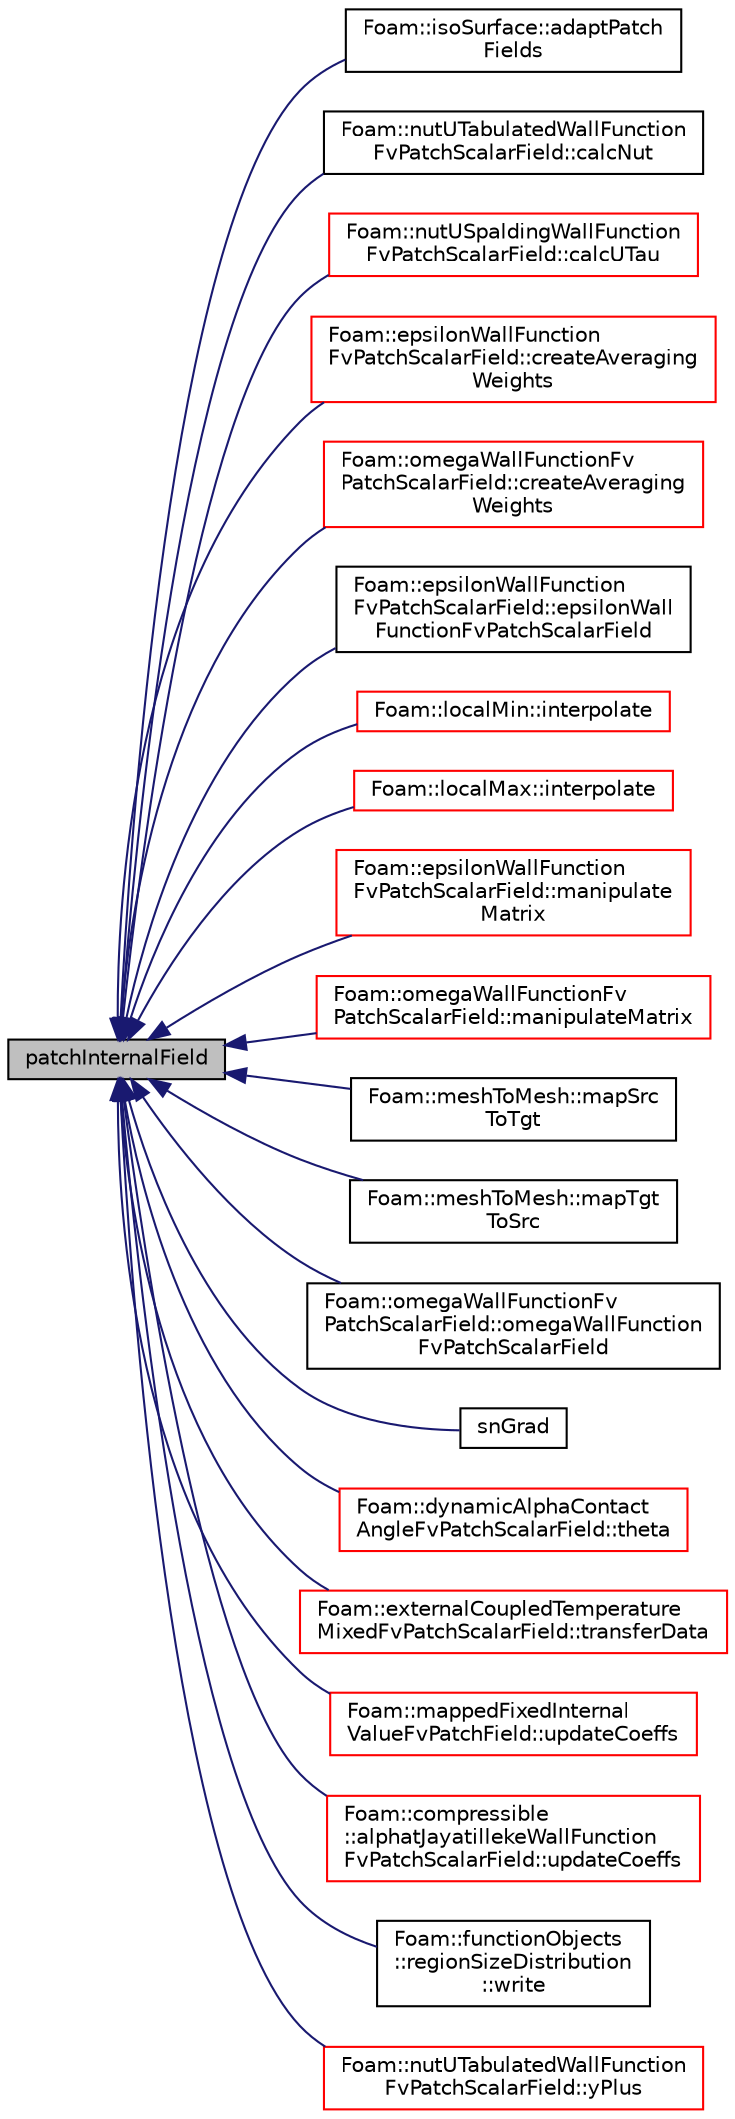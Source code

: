 digraph "patchInternalField"
{
  bgcolor="transparent";
  edge [fontname="Helvetica",fontsize="10",labelfontname="Helvetica",labelfontsize="10"];
  node [fontname="Helvetica",fontsize="10",shape=record];
  rankdir="LR";
  Node2126 [label="patchInternalField",height=0.2,width=0.4,color="black", fillcolor="grey75", style="filled", fontcolor="black"];
  Node2126 -> Node2127 [dir="back",color="midnightblue",fontsize="10",style="solid",fontname="Helvetica"];
  Node2127 [label="Foam::isoSurface::adaptPatch\lFields",height=0.2,width=0.4,color="black",URL="$a30621.html#a1f3e6ea9cc829d5a8fb0f0bb735cc434"];
  Node2126 -> Node2128 [dir="back",color="midnightblue",fontsize="10",style="solid",fontname="Helvetica"];
  Node2128 [label="Foam::nutUTabulatedWallFunction\lFvPatchScalarField::calcNut",height=0.2,width=0.4,color="black",URL="$a32169.html#a770ef88c60cd370e9d4eacc46f774f07",tooltip="Calculate the turbulence viscosity. "];
  Node2126 -> Node2129 [dir="back",color="midnightblue",fontsize="10",style="solid",fontname="Helvetica"];
  Node2129 [label="Foam::nutUSpaldingWallFunction\lFvPatchScalarField::calcUTau",height=0.2,width=0.4,color="red",URL="$a32165.html#a24807ec3405a761fb6380573614a3040",tooltip="Calculate the friction velocity. "];
  Node2126 -> Node2133 [dir="back",color="midnightblue",fontsize="10",style="solid",fontname="Helvetica"];
  Node2133 [label="Foam::epsilonWallFunction\lFvPatchScalarField::createAveraging\lWeights",height=0.2,width=0.4,color="red",URL="$a32129.html#a7e3f26a2eb2d1d475fca3c80c5fa26f0",tooltip="Create the averaging weights for cells which are bounded by. "];
  Node2126 -> Node2137 [dir="back",color="midnightblue",fontsize="10",style="solid",fontname="Helvetica"];
  Node2137 [label="Foam::omegaWallFunctionFv\lPatchScalarField::createAveraging\lWeights",height=0.2,width=0.4,color="red",URL="$a32181.html#a7e3f26a2eb2d1d475fca3c80c5fa26f0",tooltip="Create the averaging weights for cells which are bounded by. "];
  Node2126 -> Node2141 [dir="back",color="midnightblue",fontsize="10",style="solid",fontname="Helvetica"];
  Node2141 [label="Foam::epsilonWallFunction\lFvPatchScalarField::epsilonWall\lFunctionFvPatchScalarField",height=0.2,width=0.4,color="black",URL="$a32129.html#a82aded9843475070853e25b4d3109872",tooltip="Construct from patch, internal field and dictionary. "];
  Node2126 -> Node2142 [dir="back",color="midnightblue",fontsize="10",style="solid",fontname="Helvetica"];
  Node2142 [label="Foam::localMin::interpolate",height=0.2,width=0.4,color="red",URL="$a24041.html#afa17cc125605c695de2537e795d5d721",tooltip="Return the face-interpolate of the given cell field. "];
  Node2126 -> Node2145 [dir="back",color="midnightblue",fontsize="10",style="solid",fontname="Helvetica"];
  Node2145 [label="Foam::localMax::interpolate",height=0.2,width=0.4,color="red",URL="$a24037.html#afa17cc125605c695de2537e795d5d721",tooltip="Return the face-interpolate of the given cell field. "];
  Node2126 -> Node2148 [dir="back",color="midnightblue",fontsize="10",style="solid",fontname="Helvetica"];
  Node2148 [label="Foam::epsilonWallFunction\lFvPatchScalarField::manipulate\lMatrix",height=0.2,width=0.4,color="red",URL="$a32129.html#a3f0cafc1e1afd9a71ada8385e3fa343a",tooltip="Manipulate matrix. "];
  Node2126 -> Node2149 [dir="back",color="midnightblue",fontsize="10",style="solid",fontname="Helvetica"];
  Node2149 [label="Foam::omegaWallFunctionFv\lPatchScalarField::manipulateMatrix",height=0.2,width=0.4,color="red",URL="$a32181.html#a3f0cafc1e1afd9a71ada8385e3fa343a",tooltip="Manipulate matrix. "];
  Node2126 -> Node2150 [dir="back",color="midnightblue",fontsize="10",style="solid",fontname="Helvetica"];
  Node2150 [label="Foam::meshToMesh::mapSrc\lToTgt",height=0.2,width=0.4,color="black",URL="$a30521.html#aa52304bfe65a07b28d83a1ba9a735b0d",tooltip="Interpolate a field with a defined operation. Values. "];
  Node2126 -> Node2151 [dir="back",color="midnightblue",fontsize="10",style="solid",fontname="Helvetica"];
  Node2151 [label="Foam::meshToMesh::mapTgt\lToSrc",height=0.2,width=0.4,color="black",URL="$a30521.html#aac80084ba0ad35909f0979860566cdfd",tooltip="Interpolate a field with a defined operation. Values. "];
  Node2126 -> Node2152 [dir="back",color="midnightblue",fontsize="10",style="solid",fontname="Helvetica"];
  Node2152 [label="Foam::omegaWallFunctionFv\lPatchScalarField::omegaWallFunction\lFvPatchScalarField",height=0.2,width=0.4,color="black",URL="$a32181.html#ada7b2c53a2f3c6a4823b40ca462403eb",tooltip="Construct from patch, internal field and dictionary. "];
  Node2126 -> Node2153 [dir="back",color="midnightblue",fontsize="10",style="solid",fontname="Helvetica"];
  Node2153 [label="snGrad",height=0.2,width=0.4,color="black",URL="$a23169.html#a26fa471eaa9fecd4e463df35f74e68e3",tooltip="Return patch-normal gradient for coupled-patches. "];
  Node2126 -> Node2154 [dir="back",color="midnightblue",fontsize="10",style="solid",fontname="Helvetica"];
  Node2154 [label="Foam::dynamicAlphaContact\lAngleFvPatchScalarField::theta",height=0.2,width=0.4,color="red",URL="$a31901.html#adb6a61a8ff08b20d8bb17c0fdebbf96c",tooltip="Evaluate and return dynamic contact-angle. "];
  Node2126 -> Node2157 [dir="back",color="midnightblue",fontsize="10",style="solid",fontname="Helvetica"];
  Node2157 [label="Foam::externalCoupledTemperature\lMixedFvPatchScalarField::transferData",height=0.2,width=0.4,color="red",URL="$a31997.html#aaead10f96672ca2a1e5c291111cebf1e",tooltip="Transfer data for external source. "];
  Node2126 -> Node2161 [dir="back",color="midnightblue",fontsize="10",style="solid",fontname="Helvetica"];
  Node2161 [label="Foam::mappedFixedInternal\lValueFvPatchField::updateCoeffs",height=0.2,width=0.4,color="red",URL="$a22969.html#a7e24eafac629d3733181cd942d4c902f",tooltip="Update the coefficients associated with the patch field. "];
  Node2126 -> Node2163 [dir="back",color="midnightblue",fontsize="10",style="solid",fontname="Helvetica"];
  Node2163 [label="Foam::compressible\l::alphatJayatillekeWallFunction\lFvPatchScalarField::updateCoeffs",height=0.2,width=0.4,color="red",URL="$a32029.html#a7e24eafac629d3733181cd942d4c902f",tooltip="Update the coefficients associated with the patch field. "];
  Node2126 -> Node2165 [dir="back",color="midnightblue",fontsize="10",style="solid",fontname="Helvetica"];
  Node2165 [label="Foam::functionObjects\l::regionSizeDistribution\l::write",height=0.2,width=0.4,color="black",URL="$a24265.html#ae8f6374e29a250261b3979bbd6e5cb40",tooltip="Calculate the regionSizeDistribution and write. "];
  Node2126 -> Node2166 [dir="back",color="midnightblue",fontsize="10",style="solid",fontname="Helvetica"];
  Node2166 [label="Foam::nutUTabulatedWallFunction\lFvPatchScalarField::yPlus",height=0.2,width=0.4,color="red",URL="$a32169.html#a0de83d05eb8aabc5f8cf747584ef03c3",tooltip="Calculate and return the yPlus at the boundary. "];
}
